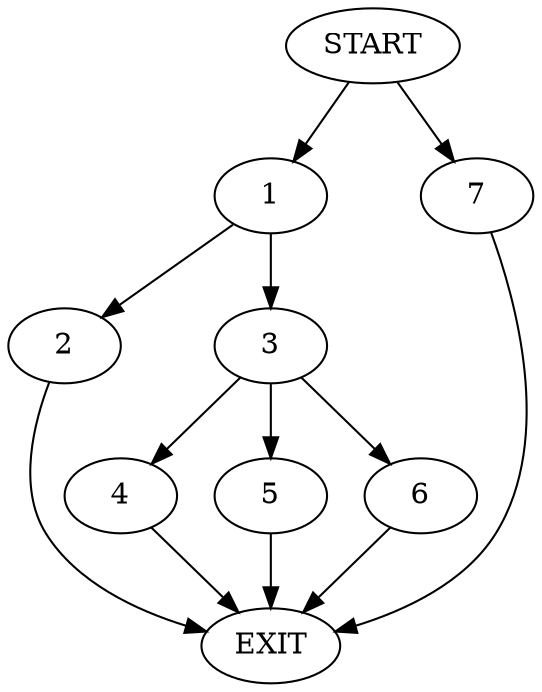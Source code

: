 digraph {
0 [label="START"]
8 [label="EXIT"]
0 -> 1
1 -> 2
1 -> 3
2 -> 8
3 -> 4
3 -> 5
3 -> 6
4 -> 8
5 -> 8
6 -> 8
0 -> 7
7 -> 8
}

